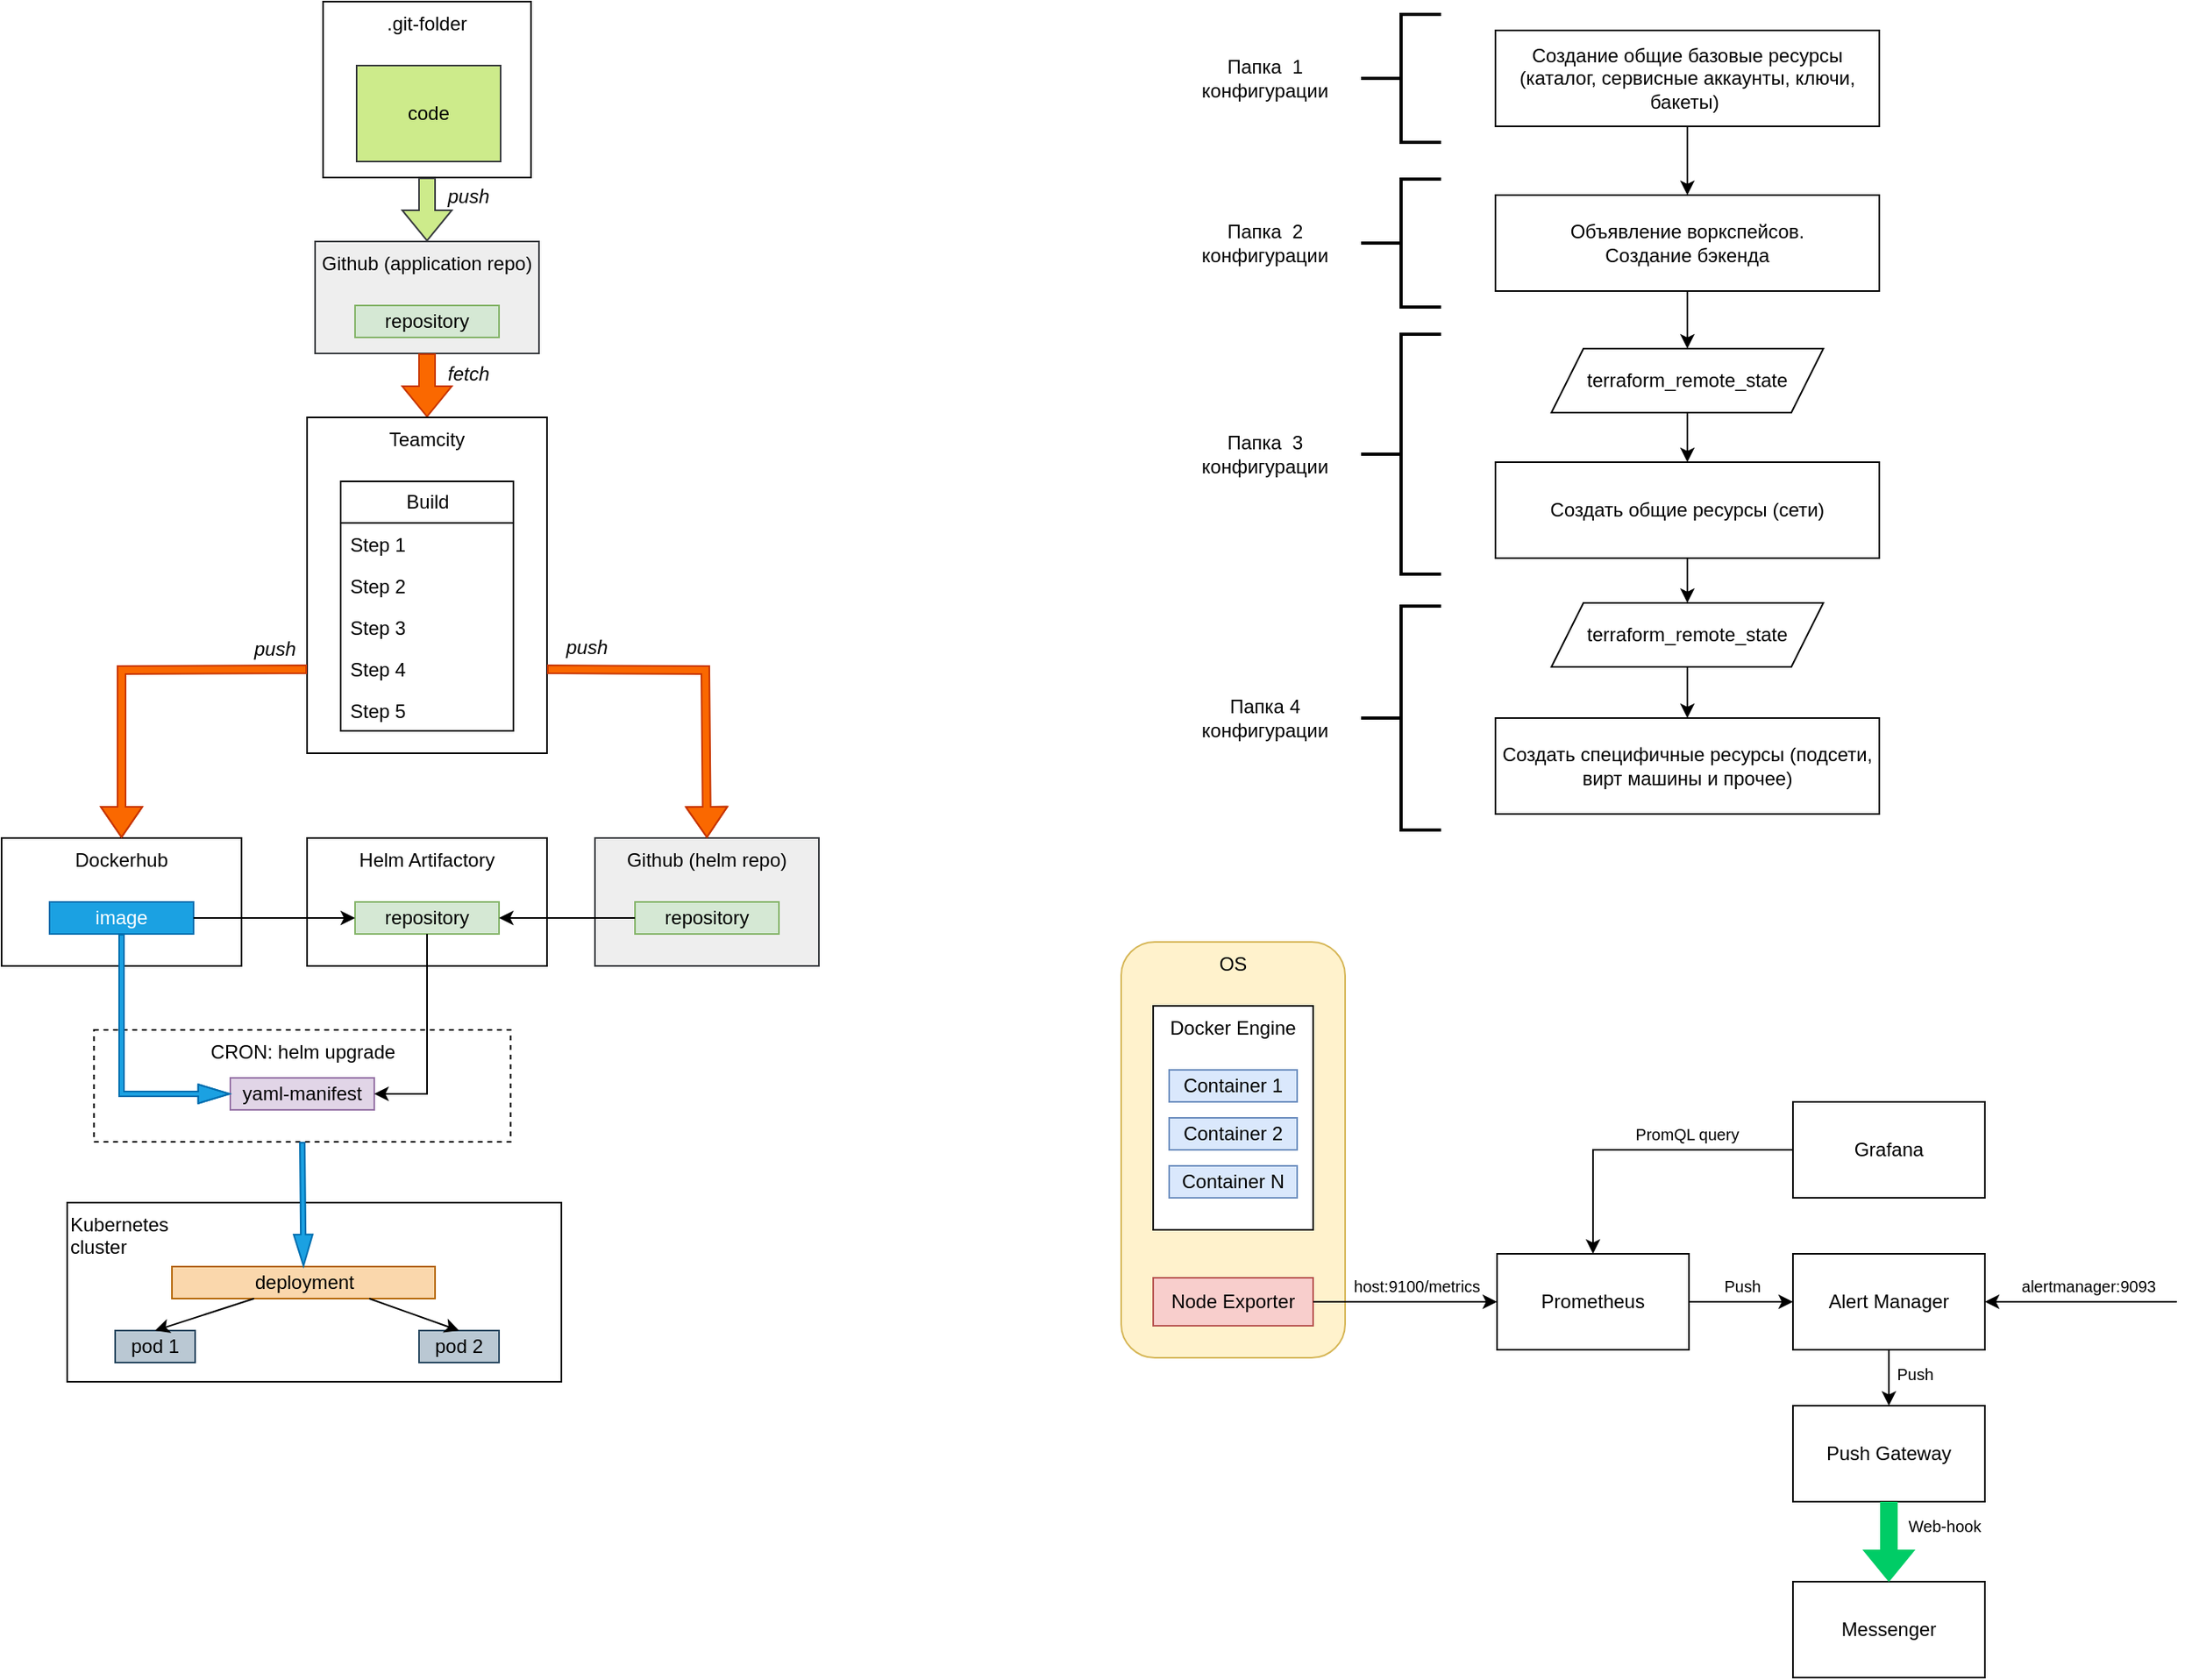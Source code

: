 <mxfile version="20.8.10" type="device"><diagram id="vzUPUYM0zI3yAwfBEq9d" name="Страница 1"><mxGraphModel dx="3267" dy="1374" grid="1" gridSize="10" guides="1" tooltips="1" connect="1" arrows="1" fold="1" page="1" pageScale="1" pageWidth="827" pageHeight="1169" math="0" shadow="0"><root><mxCell id="0"/><mxCell id="1" parent="0"/><mxCell id="mTDR1W5idHXwClsJEYhJ-10" value="host:9100/metrics" style="text;html=1;fillColor=none;align=center;verticalAlign=middle;whiteSpace=wrap;rounded=0;fontSize=10;" parent="1" vertex="1"><mxGeometry x="190" y="850" width="110" height="10" as="geometry"/></mxCell><mxCell id="mTDR1W5idHXwClsJEYhJ-6" value="OS" style="rounded=1;whiteSpace=wrap;html=1;verticalAlign=top;fillColor=#fff2cc;strokeColor=#d6b656;" parent="1" vertex="1"><mxGeometry x="60" y="640" width="140" height="260" as="geometry"/></mxCell><mxCell id="mTDR1W5idHXwClsJEYhJ-1" value="Docker Engine" style="rounded=0;whiteSpace=wrap;html=1;verticalAlign=top;align=center;" parent="1" vertex="1"><mxGeometry x="80" y="680" width="100" height="140" as="geometry"/></mxCell><mxCell id="k_9ICHw7K8TFDc7Ghwum-1" value="Создание общие базовые ресурсы (каталог, сервисные аккаунты, ключи, бакеты)&amp;nbsp;" style="rounded=0;whiteSpace=wrap;html=1;" parent="1" vertex="1"><mxGeometry x="294" y="70" width="240" height="60" as="geometry"/></mxCell><mxCell id="zLY2xlNAtApzLce30pZG-1" value="Объявление воркспейсов.&lt;br&gt;Создание бэкенда" style="rounded=0;whiteSpace=wrap;html=1;" parent="1" vertex="1"><mxGeometry x="294" y="173" width="240" height="60" as="geometry"/></mxCell><mxCell id="zLY2xlNAtApzLce30pZG-2" value="Создать общие ресурсы (сети)" style="rounded=0;whiteSpace=wrap;html=1;" parent="1" vertex="1"><mxGeometry x="294" y="340" width="240" height="60" as="geometry"/></mxCell><mxCell id="zLY2xlNAtApzLce30pZG-3" value="terraform_remote_state" style="shape=parallelogram;perimeter=parallelogramPerimeter;whiteSpace=wrap;html=1;fixedSize=1;" parent="1" vertex="1"><mxGeometry x="329" y="269" width="170" height="40" as="geometry"/></mxCell><mxCell id="zLY2xlNAtApzLce30pZG-4" value="Создать специфичные ресурсы (подсети, вирт машины и прочее)" style="rounded=0;whiteSpace=wrap;html=1;" parent="1" vertex="1"><mxGeometry x="294" y="500" width="240" height="60" as="geometry"/></mxCell><mxCell id="zLY2xlNAtApzLce30pZG-5" value="terraform_remote_state" style="shape=parallelogram;perimeter=parallelogramPerimeter;whiteSpace=wrap;html=1;fixedSize=1;" parent="1" vertex="1"><mxGeometry x="329" y="428" width="170" height="40" as="geometry"/></mxCell><mxCell id="zLY2xlNAtApzLce30pZG-6" value="" style="endArrow=classic;html=1;rounded=0;exitX=0.5;exitY=1;exitDx=0;exitDy=0;" parent="1" source="k_9ICHw7K8TFDc7Ghwum-1" target="zLY2xlNAtApzLce30pZG-1" edge="1"><mxGeometry width="50" height="50" relative="1" as="geometry"><mxPoint x="390" y="600" as="sourcePoint"/><mxPoint x="440" y="550" as="targetPoint"/></mxGeometry></mxCell><mxCell id="zLY2xlNAtApzLce30pZG-7" value="" style="endArrow=classic;html=1;rounded=0;entryX=0.5;entryY=0;entryDx=0;entryDy=0;exitX=0.5;exitY=1;exitDx=0;exitDy=0;" parent="1" source="zLY2xlNAtApzLce30pZG-1" target="zLY2xlNAtApzLce30pZG-3" edge="1"><mxGeometry width="50" height="50" relative="1" as="geometry"><mxPoint x="230" y="230" as="sourcePoint"/><mxPoint x="440" y="550" as="targetPoint"/></mxGeometry></mxCell><mxCell id="zLY2xlNAtApzLce30pZG-8" value="" style="endArrow=classic;html=1;rounded=0;entryX=0.5;entryY=0;entryDx=0;entryDy=0;exitX=0.5;exitY=1;exitDx=0;exitDy=0;" parent="1" source="zLY2xlNAtApzLce30pZG-3" target="zLY2xlNAtApzLce30pZG-2" edge="1"><mxGeometry width="50" height="50" relative="1" as="geometry"><mxPoint x="380" y="540" as="sourcePoint"/><mxPoint x="430" y="490" as="targetPoint"/></mxGeometry></mxCell><mxCell id="zLY2xlNAtApzLce30pZG-9" value="" style="endArrow=classic;html=1;rounded=0;entryX=0.5;entryY=0;entryDx=0;entryDy=0;exitX=0.5;exitY=1;exitDx=0;exitDy=0;" parent="1" source="zLY2xlNAtApzLce30pZG-2" target="zLY2xlNAtApzLce30pZG-5" edge="1"><mxGeometry width="50" height="50" relative="1" as="geometry"><mxPoint x="380" y="540" as="sourcePoint"/><mxPoint x="430" y="490" as="targetPoint"/></mxGeometry></mxCell><mxCell id="zLY2xlNAtApzLce30pZG-10" value="" style="endArrow=classic;html=1;rounded=0;exitX=0.5;exitY=1;exitDx=0;exitDy=0;entryX=0.5;entryY=0;entryDx=0;entryDy=0;" parent="1" source="zLY2xlNAtApzLce30pZG-5" target="zLY2xlNAtApzLce30pZG-4" edge="1"><mxGeometry width="50" height="50" relative="1" as="geometry"><mxPoint x="380" y="540" as="sourcePoint"/><mxPoint x="500" y="650" as="targetPoint"/></mxGeometry></mxCell><mxCell id="zLY2xlNAtApzLce30pZG-11" value="Папка&amp;nbsp; 1 конфигурации" style="text;html=1;strokeColor=none;fillColor=none;align=center;verticalAlign=middle;whiteSpace=wrap;rounded=0;" parent="1" vertex="1"><mxGeometry x="100" y="85" width="100" height="30" as="geometry"/></mxCell><mxCell id="zLY2xlNAtApzLce30pZG-12" value="Папка&amp;nbsp; 2 конфигурации" style="text;html=1;strokeColor=none;fillColor=none;align=center;verticalAlign=middle;whiteSpace=wrap;rounded=0;" parent="1" vertex="1"><mxGeometry x="100" y="188" width="100" height="30" as="geometry"/></mxCell><mxCell id="zLY2xlNAtApzLce30pZG-13" value="Папка&amp;nbsp; 3 конфигурации" style="text;html=1;strokeColor=none;fillColor=none;align=center;verticalAlign=middle;whiteSpace=wrap;rounded=0;" parent="1" vertex="1"><mxGeometry x="100" y="320" width="100" height="30" as="geometry"/></mxCell><mxCell id="zLY2xlNAtApzLce30pZG-14" value="Папка 4 конфигурации" style="text;html=1;strokeColor=none;fillColor=none;align=center;verticalAlign=middle;whiteSpace=wrap;rounded=0;" parent="1" vertex="1"><mxGeometry x="100" y="485" width="100" height="30" as="geometry"/></mxCell><mxCell id="zLY2xlNAtApzLce30pZG-15" value="" style="strokeWidth=2;html=1;shape=mxgraph.flowchart.annotation_2;align=left;labelPosition=right;pointerEvents=1;" parent="1" vertex="1"><mxGeometry x="210" y="60" width="50" height="80" as="geometry"/></mxCell><mxCell id="zLY2xlNAtApzLce30pZG-16" value="" style="strokeWidth=2;html=1;shape=mxgraph.flowchart.annotation_2;align=left;labelPosition=right;pointerEvents=1;" parent="1" vertex="1"><mxGeometry x="210" y="163" width="50" height="80" as="geometry"/></mxCell><mxCell id="zLY2xlNAtApzLce30pZG-17" value="" style="strokeWidth=2;html=1;shape=mxgraph.flowchart.annotation_2;align=left;labelPosition=right;pointerEvents=1;" parent="1" vertex="1"><mxGeometry x="210" y="260" width="50" height="150" as="geometry"/></mxCell><mxCell id="zLY2xlNAtApzLce30pZG-18" value="" style="strokeWidth=2;html=1;shape=mxgraph.flowchart.annotation_2;align=left;labelPosition=right;pointerEvents=1;" parent="1" vertex="1"><mxGeometry x="210" y="430" width="50" height="140" as="geometry"/></mxCell><mxCell id="mTDR1W5idHXwClsJEYhJ-2" value="Container 1" style="rounded=0;whiteSpace=wrap;html=1;fillColor=#dae8fc;strokeColor=#6c8ebf;" parent="1" vertex="1"><mxGeometry x="90" y="720" width="80" height="20" as="geometry"/></mxCell><mxCell id="mTDR1W5idHXwClsJEYhJ-3" value="Container 2" style="rounded=0;whiteSpace=wrap;html=1;fillColor=#dae8fc;strokeColor=#6c8ebf;" parent="1" vertex="1"><mxGeometry x="90" y="750" width="80" height="20" as="geometry"/></mxCell><mxCell id="mTDR1W5idHXwClsJEYhJ-4" value="Container N" style="rounded=0;whiteSpace=wrap;html=1;fillColor=#dae8fc;strokeColor=#6c8ebf;" parent="1" vertex="1"><mxGeometry x="90" y="780" width="80" height="20" as="geometry"/></mxCell><mxCell id="mTDR1W5idHXwClsJEYhJ-5" value="Node Exporter" style="rounded=0;whiteSpace=wrap;html=1;fillColor=#f8cecc;strokeColor=#b85450;" parent="1" vertex="1"><mxGeometry x="80" y="850" width="100" height="30" as="geometry"/></mxCell><mxCell id="mTDR1W5idHXwClsJEYhJ-7" value="Prometheus" style="rounded=0;whiteSpace=wrap;html=1;" parent="1" vertex="1"><mxGeometry x="295" y="835" width="120" height="60" as="geometry"/></mxCell><mxCell id="mTDR1W5idHXwClsJEYhJ-8" value="Grafana" style="rounded=0;whiteSpace=wrap;html=1;" parent="1" vertex="1"><mxGeometry x="480" y="740" width="120" height="60" as="geometry"/></mxCell><mxCell id="mTDR1W5idHXwClsJEYhJ-9" value="Alert Manager" style="rounded=0;whiteSpace=wrap;html=1;" parent="1" vertex="1"><mxGeometry x="480" y="835" width="120" height="60" as="geometry"/></mxCell><mxCell id="mTDR1W5idHXwClsJEYhJ-14" value="" style="endArrow=classic;html=1;rounded=0;fontSize=10;entryX=0;entryY=0.5;entryDx=0;entryDy=0;exitX=1;exitY=0.5;exitDx=0;exitDy=0;" parent="1" source="mTDR1W5idHXwClsJEYhJ-5" target="mTDR1W5idHXwClsJEYhJ-7" edge="1"><mxGeometry width="50" height="50" relative="1" as="geometry"><mxPoint x="420" y="1040" as="sourcePoint"/><mxPoint x="470" y="990" as="targetPoint"/></mxGeometry></mxCell><mxCell id="mTDR1W5idHXwClsJEYhJ-16" value="" style="endArrow=classic;html=1;rounded=0;fontSize=10;entryX=0;entryY=0.5;entryDx=0;entryDy=0;exitX=1;exitY=0.5;exitDx=0;exitDy=0;" parent="1" source="mTDR1W5idHXwClsJEYhJ-7" target="mTDR1W5idHXwClsJEYhJ-9" edge="1"><mxGeometry width="50" height="50" relative="1" as="geometry"><mxPoint x="420" y="1040" as="sourcePoint"/><mxPoint x="470" y="990" as="targetPoint"/></mxGeometry></mxCell><mxCell id="mTDR1W5idHXwClsJEYhJ-17" value="" style="endArrow=classic;html=1;rounded=0;fontSize=10;exitX=0;exitY=0.5;exitDx=0;exitDy=0;entryX=0.5;entryY=0;entryDx=0;entryDy=0;" parent="1" source="mTDR1W5idHXwClsJEYhJ-8" target="mTDR1W5idHXwClsJEYhJ-7" edge="1"><mxGeometry width="50" height="50" relative="1" as="geometry"><mxPoint x="420" y="1040" as="sourcePoint"/><mxPoint x="360" y="720" as="targetPoint"/><Array as="points"><mxPoint x="355" y="770"/></Array></mxGeometry></mxCell><mxCell id="mTDR1W5idHXwClsJEYhJ-18" value="PromQL query" style="text;html=1;fillColor=none;align=center;verticalAlign=middle;whiteSpace=wrap;rounded=0;fontSize=10;" parent="1" vertex="1"><mxGeometry x="370" y="755" width="88" height="10" as="geometry"/></mxCell><mxCell id="mTDR1W5idHXwClsJEYhJ-19" value="Push" style="text;html=1;fillColor=none;align=center;verticalAlign=middle;whiteSpace=wrap;rounded=0;fontSize=10;" parent="1" vertex="1"><mxGeometry x="426" y="850" width="45" height="10" as="geometry"/></mxCell><mxCell id="mTDR1W5idHXwClsJEYhJ-20" value="Push Gateway" style="rounded=0;whiteSpace=wrap;html=1;" parent="1" vertex="1"><mxGeometry x="480" y="930" width="120" height="60" as="geometry"/></mxCell><mxCell id="mTDR1W5idHXwClsJEYhJ-21" value="Messenger" style="rounded=0;whiteSpace=wrap;html=1;" parent="1" vertex="1"><mxGeometry x="480" y="1040" width="120" height="60" as="geometry"/></mxCell><mxCell id="mTDR1W5idHXwClsJEYhJ-22" value="" style="shape=flexArrow;endArrow=classic;html=1;rounded=0;fontSize=10;entryX=0.5;entryY=0;entryDx=0;entryDy=0;exitX=0.5;exitY=1;exitDx=0;exitDy=0;fillColor=#00CC66;strokeColor=#00CC66;" parent="1" source="mTDR1W5idHXwClsJEYhJ-20" target="mTDR1W5idHXwClsJEYhJ-21" edge="1"><mxGeometry width="50" height="50" relative="1" as="geometry"><mxPoint x="420" y="1040" as="sourcePoint"/><mxPoint x="470" y="990" as="targetPoint"/></mxGeometry></mxCell><mxCell id="mTDR1W5idHXwClsJEYhJ-23" value="" style="endArrow=classic;html=1;rounded=0;fontSize=10;entryX=0.5;entryY=0;entryDx=0;entryDy=0;exitX=0.5;exitY=1;exitDx=0;exitDy=0;" parent="1" source="mTDR1W5idHXwClsJEYhJ-9" target="mTDR1W5idHXwClsJEYhJ-20" edge="1"><mxGeometry width="50" height="50" relative="1" as="geometry"><mxPoint x="420" y="1040" as="sourcePoint"/><mxPoint x="470" y="990" as="targetPoint"/></mxGeometry></mxCell><mxCell id="mTDR1W5idHXwClsJEYhJ-24" value="Push" style="text;html=1;fillColor=none;align=center;verticalAlign=middle;whiteSpace=wrap;rounded=0;fontSize=10;" parent="1" vertex="1"><mxGeometry x="534" y="905" width="45" height="10" as="geometry"/></mxCell><mxCell id="mTDR1W5idHXwClsJEYhJ-25" value="Web-hook" style="text;html=1;fillColor=none;align=center;verticalAlign=middle;whiteSpace=wrap;rounded=0;fontSize=10;" parent="1" vertex="1"><mxGeometry x="540" y="1000" width="70" height="10" as="geometry"/></mxCell><mxCell id="mTDR1W5idHXwClsJEYhJ-27" value="" style="endArrow=classic;html=1;rounded=0;strokeColor=default;fontSize=10;fillColor=#00CC66;entryX=1;entryY=0.5;entryDx=0;entryDy=0;" parent="1" target="mTDR1W5idHXwClsJEYhJ-9" edge="1"><mxGeometry width="50" height="50" relative="1" as="geometry"><mxPoint x="720" y="865" as="sourcePoint"/><mxPoint x="470" y="980" as="targetPoint"/></mxGeometry></mxCell><mxCell id="mTDR1W5idHXwClsJEYhJ-28" value="alertmanager:9093" style="text;html=1;fillColor=none;align=center;verticalAlign=middle;whiteSpace=wrap;rounded=0;fontSize=10;" parent="1" vertex="1"><mxGeometry x="610" y="850" width="110" height="10" as="geometry"/></mxCell><mxCell id="iO_tFB4LmiRMvxsEs8z6-1" value="Dockerhub" style="rounded=0;whiteSpace=wrap;html=1;align=center;verticalAlign=top;" parent="1" vertex="1"><mxGeometry x="-640" y="575" width="150" height="80" as="geometry"/></mxCell><mxCell id="iO_tFB4LmiRMvxsEs8z6-2" value="Github (helm repo)" style="rounded=0;whiteSpace=wrap;html=1;verticalAlign=top;align=center;fillColor=#eeeeee;strokeColor=#36393d;" parent="1" vertex="1"><mxGeometry x="-269" y="575" width="140" height="80" as="geometry"/></mxCell><mxCell id="iO_tFB4LmiRMvxsEs8z6-3" value="Helm Artifactory" style="rounded=0;whiteSpace=wrap;html=1;align=center;verticalAlign=top;" parent="1" vertex="1"><mxGeometry x="-449" y="575" width="150" height="80" as="geometry"/></mxCell><mxCell id="iO_tFB4LmiRMvxsEs8z6-4" value="CRON: helm upgrade" style="rounded=0;whiteSpace=wrap;html=1;align=center;verticalAlign=top;dashed=1;" parent="1" vertex="1"><mxGeometry x="-582.25" y="695" width="260.5" height="70" as="geometry"/></mxCell><mxCell id="iO_tFB4LmiRMvxsEs8z6-5" value="yaml-manifest" style="rounded=0;whiteSpace=wrap;html=1;fillColor=#e1d5e7;strokeColor=#9673a6;" parent="1" vertex="1"><mxGeometry x="-497" y="725" width="90" height="20" as="geometry"/></mxCell><mxCell id="iO_tFB4LmiRMvxsEs8z6-6" value="repository" style="rounded=0;whiteSpace=wrap;html=1;fillColor=#d5e8d4;strokeColor=#82b366;" parent="1" vertex="1"><mxGeometry x="-419" y="615" width="90" height="20" as="geometry"/></mxCell><mxCell id="iO_tFB4LmiRMvxsEs8z6-7" value="repository" style="rounded=0;whiteSpace=wrap;html=1;fillColor=#d5e8d4;strokeColor=#82b366;" parent="1" vertex="1"><mxGeometry x="-244" y="615" width="90" height="20" as="geometry"/></mxCell><mxCell id="iO_tFB4LmiRMvxsEs8z6-9" value="image" style="rounded=0;whiteSpace=wrap;html=1;fillColor=#1ba1e2;strokeColor=#006EAF;fontColor=#ffffff;" parent="1" vertex="1"><mxGeometry x="-610" y="615" width="90" height="20" as="geometry"/></mxCell><mxCell id="iO_tFB4LmiRMvxsEs8z6-11" value="" style="endArrow=classic;html=1;rounded=0;entryX=0;entryY=0.5;entryDx=0;entryDy=0;exitX=1;exitY=0.5;exitDx=0;exitDy=0;" parent="1" source="iO_tFB4LmiRMvxsEs8z6-9" target="iO_tFB4LmiRMvxsEs8z6-6" edge="1"><mxGeometry width="50" height="50" relative="1" as="geometry"><mxPoint x="-279" y="705" as="sourcePoint"/><mxPoint x="-229" y="655" as="targetPoint"/></mxGeometry></mxCell><mxCell id="iO_tFB4LmiRMvxsEs8z6-13" value="" style="endArrow=classic;html=1;rounded=0;entryX=1;entryY=0.5;entryDx=0;entryDy=0;exitX=0;exitY=0.5;exitDx=0;exitDy=0;" parent="1" source="iO_tFB4LmiRMvxsEs8z6-7" target="iO_tFB4LmiRMvxsEs8z6-6" edge="1"><mxGeometry width="50" height="50" relative="1" as="geometry"><mxPoint x="-279" y="705" as="sourcePoint"/><mxPoint x="-229" y="655" as="targetPoint"/></mxGeometry></mxCell><mxCell id="iO_tFB4LmiRMvxsEs8z6-14" value="" style="endArrow=classic;html=1;rounded=0;entryX=1;entryY=0.5;entryDx=0;entryDy=0;exitX=0.5;exitY=1;exitDx=0;exitDy=0;" parent="1" source="iO_tFB4LmiRMvxsEs8z6-6" target="iO_tFB4LmiRMvxsEs8z6-5" edge="1"><mxGeometry width="50" height="50" relative="1" as="geometry"><mxPoint x="-279" y="705" as="sourcePoint"/><mxPoint x="-229" y="655" as="targetPoint"/><Array as="points"><mxPoint x="-374" y="735"/></Array></mxGeometry></mxCell><mxCell id="iO_tFB4LmiRMvxsEs8z6-15" value="Kubernetes&lt;br&gt;cluster" style="rounded=0;whiteSpace=wrap;html=1;align=left;verticalAlign=top;" parent="1" vertex="1"><mxGeometry x="-599" y="803" width="309" height="112" as="geometry"/></mxCell><mxCell id="iO_tFB4LmiRMvxsEs8z6-16" value="deployment" style="rounded=0;whiteSpace=wrap;html=1;fillColor=#fad7ac;strokeColor=#b46504;" parent="1" vertex="1"><mxGeometry x="-533.5" y="843" width="164.5" height="20" as="geometry"/></mxCell><mxCell id="iO_tFB4LmiRMvxsEs8z6-17" value="pod 1" style="rounded=0;whiteSpace=wrap;html=1;fillColor=#bac8d3;strokeColor=#23445d;" parent="1" vertex="1"><mxGeometry x="-569" y="883" width="50" height="20" as="geometry"/></mxCell><mxCell id="iO_tFB4LmiRMvxsEs8z6-19" value="" style="endArrow=classic;html=1;rounded=0;entryX=0.5;entryY=0;entryDx=0;entryDy=0;" parent="1" source="iO_tFB4LmiRMvxsEs8z6-16" target="iO_tFB4LmiRMvxsEs8z6-17" edge="1"><mxGeometry width="50" height="50" relative="1" as="geometry"><mxPoint x="-333.5" y="823" as="sourcePoint"/><mxPoint x="-283.5" y="773" as="targetPoint"/></mxGeometry></mxCell><mxCell id="iO_tFB4LmiRMvxsEs8z6-20" value="Github (application repo)" style="rounded=0;whiteSpace=wrap;html=1;verticalAlign=top;align=center;fillColor=#eeeeee;strokeColor=#36393d;" parent="1" vertex="1"><mxGeometry x="-444" y="202" width="140" height="70" as="geometry"/></mxCell><mxCell id="iO_tFB4LmiRMvxsEs8z6-21" value="repository" style="rounded=0;whiteSpace=wrap;html=1;fillColor=#d5e8d4;strokeColor=#82b366;" parent="1" vertex="1"><mxGeometry x="-419" y="242" width="90" height="20" as="geometry"/></mxCell><mxCell id="iO_tFB4LmiRMvxsEs8z6-23" value=".git-folder" style="rounded=0;whiteSpace=wrap;html=1;verticalAlign=top;align=center;" parent="1" vertex="1"><mxGeometry x="-439" y="52" width="130" height="110" as="geometry"/></mxCell><mxCell id="iO_tFB4LmiRMvxsEs8z6-24" value="code" style="rounded=0;whiteSpace=wrap;html=1;fillColor=#cdeb8b;strokeColor=#36393d;" parent="1" vertex="1"><mxGeometry x="-418" y="92" width="90" height="60" as="geometry"/></mxCell><mxCell id="iO_tFB4LmiRMvxsEs8z6-25" value="" style="shape=flexArrow;endArrow=classic;html=1;rounded=0;fillColor=#cdeb8b;strokeColor=#36393d;exitX=0.5;exitY=1;exitDx=0;exitDy=0;entryX=0.5;entryY=0;entryDx=0;entryDy=0;" parent="1" source="iO_tFB4LmiRMvxsEs8z6-23" target="iO_tFB4LmiRMvxsEs8z6-20" edge="1"><mxGeometry width="50" height="50" relative="1" as="geometry"><mxPoint x="-360" y="222" as="sourcePoint"/><mxPoint x="-620" y="122" as="targetPoint"/></mxGeometry></mxCell><mxCell id="iO_tFB4LmiRMvxsEs8z6-26" value="push" style="text;html=1;strokeColor=none;fillColor=none;align=center;verticalAlign=middle;whiteSpace=wrap;rounded=0;fontStyle=2" parent="1" vertex="1"><mxGeometry x="-373" y="165" width="50" height="18" as="geometry"/></mxCell><mxCell id="iO_tFB4LmiRMvxsEs8z6-27" value="" style="shape=flexArrow;endArrow=classic;html=1;rounded=0;entryX=0.5;entryY=0;entryDx=0;entryDy=0;fillColor=#fa6800;strokeColor=#C73500;exitX=0.5;exitY=1;exitDx=0;exitDy=0;" parent="1" source="iO_tFB4LmiRMvxsEs8z6-20" target="hJTjx89Jh51OC4K3_cuZ-1" edge="1"><mxGeometry width="50" height="50" relative="1" as="geometry"><mxPoint x="-680" y="662" as="sourcePoint"/><mxPoint x="-759" y="662" as="targetPoint"/></mxGeometry></mxCell><mxCell id="hJTjx89Jh51OC4K3_cuZ-1" value="Teamcity" style="rounded=0;whiteSpace=wrap;html=1;align=center;verticalAlign=top;" vertex="1" parent="1"><mxGeometry x="-449" y="312" width="150" height="210" as="geometry"/></mxCell><mxCell id="hJTjx89Jh51OC4K3_cuZ-3" value="" style="shape=flexArrow;endArrow=classic;html=1;rounded=0;fillColor=#fa6800;strokeColor=#C73500;exitX=1;exitY=0.75;exitDx=0;exitDy=0;entryX=0.5;entryY=0;entryDx=0;entryDy=0;width=5;" edge="1" parent="1" source="hJTjx89Jh51OC4K3_cuZ-1" target="iO_tFB4LmiRMvxsEs8z6-2"><mxGeometry width="50" height="50" relative="1" as="geometry"><mxPoint x="-560" y="232" as="sourcePoint"/><mxPoint x="-650" y="392" as="targetPoint"/><Array as="points"><mxPoint x="-200" y="470"/></Array></mxGeometry></mxCell><mxCell id="hJTjx89Jh51OC4K3_cuZ-4" value="" style="shape=flexArrow;endArrow=classic;html=1;rounded=0;fillColor=#fa6800;strokeColor=#C73500;exitX=0;exitY=0.75;exitDx=0;exitDy=0;entryX=0.5;entryY=0;entryDx=0;entryDy=0;width=5;" edge="1" parent="1" source="hJTjx89Jh51OC4K3_cuZ-1" target="iO_tFB4LmiRMvxsEs8z6-1"><mxGeometry width="50" height="50" relative="1" as="geometry"><mxPoint x="-670" y="212" as="sourcePoint"/><mxPoint x="-900" y="332" as="targetPoint"/><Array as="points"><mxPoint x="-565" y="470"/></Array></mxGeometry></mxCell><mxCell id="hJTjx89Jh51OC4K3_cuZ-5" value="Build" style="swimlane;fontStyle=0;childLayout=stackLayout;horizontal=1;startSize=26;fillColor=none;horizontalStack=0;resizeParent=1;resizeParentMax=0;resizeLast=0;collapsible=1;marginBottom=0;html=1;" vertex="1" parent="1"><mxGeometry x="-428" y="352" width="108" height="156" as="geometry"><mxRectangle x="-520" y="1310" width="70" height="30" as="alternateBounds"/></mxGeometry></mxCell><mxCell id="hJTjx89Jh51OC4K3_cuZ-6" value="Step 1" style="text;strokeColor=none;fillColor=none;align=left;verticalAlign=top;spacingLeft=4;spacingRight=4;overflow=hidden;rotatable=0;points=[[0,0.5],[1,0.5]];portConstraint=eastwest;whiteSpace=wrap;html=1;" vertex="1" parent="hJTjx89Jh51OC4K3_cuZ-5"><mxGeometry y="26" width="108" height="26" as="geometry"/></mxCell><mxCell id="hJTjx89Jh51OC4K3_cuZ-7" value="Step 2" style="text;strokeColor=none;fillColor=none;align=left;verticalAlign=top;spacingLeft=4;spacingRight=4;overflow=hidden;rotatable=0;points=[[0,0.5],[1,0.5]];portConstraint=eastwest;whiteSpace=wrap;html=1;" vertex="1" parent="hJTjx89Jh51OC4K3_cuZ-5"><mxGeometry y="52" width="108" height="26" as="geometry"/></mxCell><mxCell id="hJTjx89Jh51OC4K3_cuZ-8" value="Step 3" style="text;strokeColor=none;fillColor=none;align=left;verticalAlign=top;spacingLeft=4;spacingRight=4;overflow=hidden;rotatable=0;points=[[0,0.5],[1,0.5]];portConstraint=eastwest;whiteSpace=wrap;html=1;" vertex="1" parent="hJTjx89Jh51OC4K3_cuZ-5"><mxGeometry y="78" width="108" height="26" as="geometry"/></mxCell><mxCell id="hJTjx89Jh51OC4K3_cuZ-11" value="Step 4" style="text;strokeColor=none;fillColor=none;align=left;verticalAlign=top;spacingLeft=4;spacingRight=4;overflow=hidden;rotatable=0;points=[[0,0.5],[1,0.5]];portConstraint=eastwest;whiteSpace=wrap;html=1;" vertex="1" parent="hJTjx89Jh51OC4K3_cuZ-5"><mxGeometry y="104" width="108" height="26" as="geometry"/></mxCell><mxCell id="hJTjx89Jh51OC4K3_cuZ-12" value="Step 5" style="text;strokeColor=none;fillColor=none;align=left;verticalAlign=top;spacingLeft=4;spacingRight=4;overflow=hidden;rotatable=0;points=[[0,0.5],[1,0.5]];portConstraint=eastwest;whiteSpace=wrap;html=1;" vertex="1" parent="hJTjx89Jh51OC4K3_cuZ-5"><mxGeometry y="130" width="108" height="26" as="geometry"/></mxCell><mxCell id="hJTjx89Jh51OC4K3_cuZ-13" value="" style="shape=flexArrow;endArrow=classic;html=1;rounded=0;fillColor=#1ba1e2;strokeColor=#006EAF;exitX=0.5;exitY=1;exitDx=0;exitDy=0;width=3;entryX=0;entryY=0.5;entryDx=0;entryDy=0;endWidth=7.867;endSize=6.2;" edge="1" parent="1" source="iO_tFB4LmiRMvxsEs8z6-9" target="iO_tFB4LmiRMvxsEs8z6-5"><mxGeometry width="50" height="50" relative="1" as="geometry"><mxPoint x="-640" y="680" as="sourcePoint"/><mxPoint x="-610" y="1090" as="targetPoint"/><Array as="points"><mxPoint x="-565" y="735"/></Array></mxGeometry></mxCell><mxCell id="hJTjx89Jh51OC4K3_cuZ-14" value="pod 2" style="rounded=0;whiteSpace=wrap;html=1;fillColor=#bac8d3;strokeColor=#23445d;" vertex="1" parent="1"><mxGeometry x="-379" y="883" width="50" height="20" as="geometry"/></mxCell><mxCell id="hJTjx89Jh51OC4K3_cuZ-15" value="" style="endArrow=classic;html=1;rounded=0;entryX=0.5;entryY=0;entryDx=0;entryDy=0;exitX=0.75;exitY=1;exitDx=0;exitDy=0;" edge="1" parent="1" source="iO_tFB4LmiRMvxsEs8z6-16" target="hJTjx89Jh51OC4K3_cuZ-14"><mxGeometry width="50" height="50" relative="1" as="geometry"><mxPoint x="-479" y="1055" as="sourcePoint"/><mxPoint x="-283.5" y="773" as="targetPoint"/></mxGeometry></mxCell><mxCell id="hJTjx89Jh51OC4K3_cuZ-16" value="" style="shape=flexArrow;endArrow=classic;html=1;rounded=0;fillColor=#1ba1e2;strokeColor=#006EAF;width=3;endWidth=7.867;endSize=6.2;entryX=0.5;entryY=0;entryDx=0;entryDy=0;exitX=0.5;exitY=1;exitDx=0;exitDy=0;" edge="1" parent="1" source="iO_tFB4LmiRMvxsEs8z6-4" target="iO_tFB4LmiRMvxsEs8z6-16"><mxGeometry width="50" height="50" relative="1" as="geometry"><mxPoint x="-700" y="665" as="sourcePoint"/><mxPoint x="-660" y="755" as="targetPoint"/><Array as="points"/></mxGeometry></mxCell><mxCell id="hJTjx89Jh51OC4K3_cuZ-17" value="fetch" style="text;html=1;strokeColor=none;fillColor=none;align=center;verticalAlign=middle;whiteSpace=wrap;rounded=0;fontStyle=2" vertex="1" parent="1"><mxGeometry x="-373" y="276" width="50" height="18" as="geometry"/></mxCell><mxCell id="hJTjx89Jh51OC4K3_cuZ-18" value="push" style="text;html=1;strokeColor=none;fillColor=none;align=center;verticalAlign=middle;whiteSpace=wrap;rounded=0;fontStyle=2" vertex="1" parent="1"><mxGeometry x="-494.5" y="448" width="50" height="18" as="geometry"/></mxCell><mxCell id="hJTjx89Jh51OC4K3_cuZ-19" value="push" style="text;html=1;strokeColor=none;fillColor=none;align=center;verticalAlign=middle;whiteSpace=wrap;rounded=0;fontStyle=2" vertex="1" parent="1"><mxGeometry x="-299" y="447" width="50" height="18" as="geometry"/></mxCell></root></mxGraphModel></diagram></mxfile>